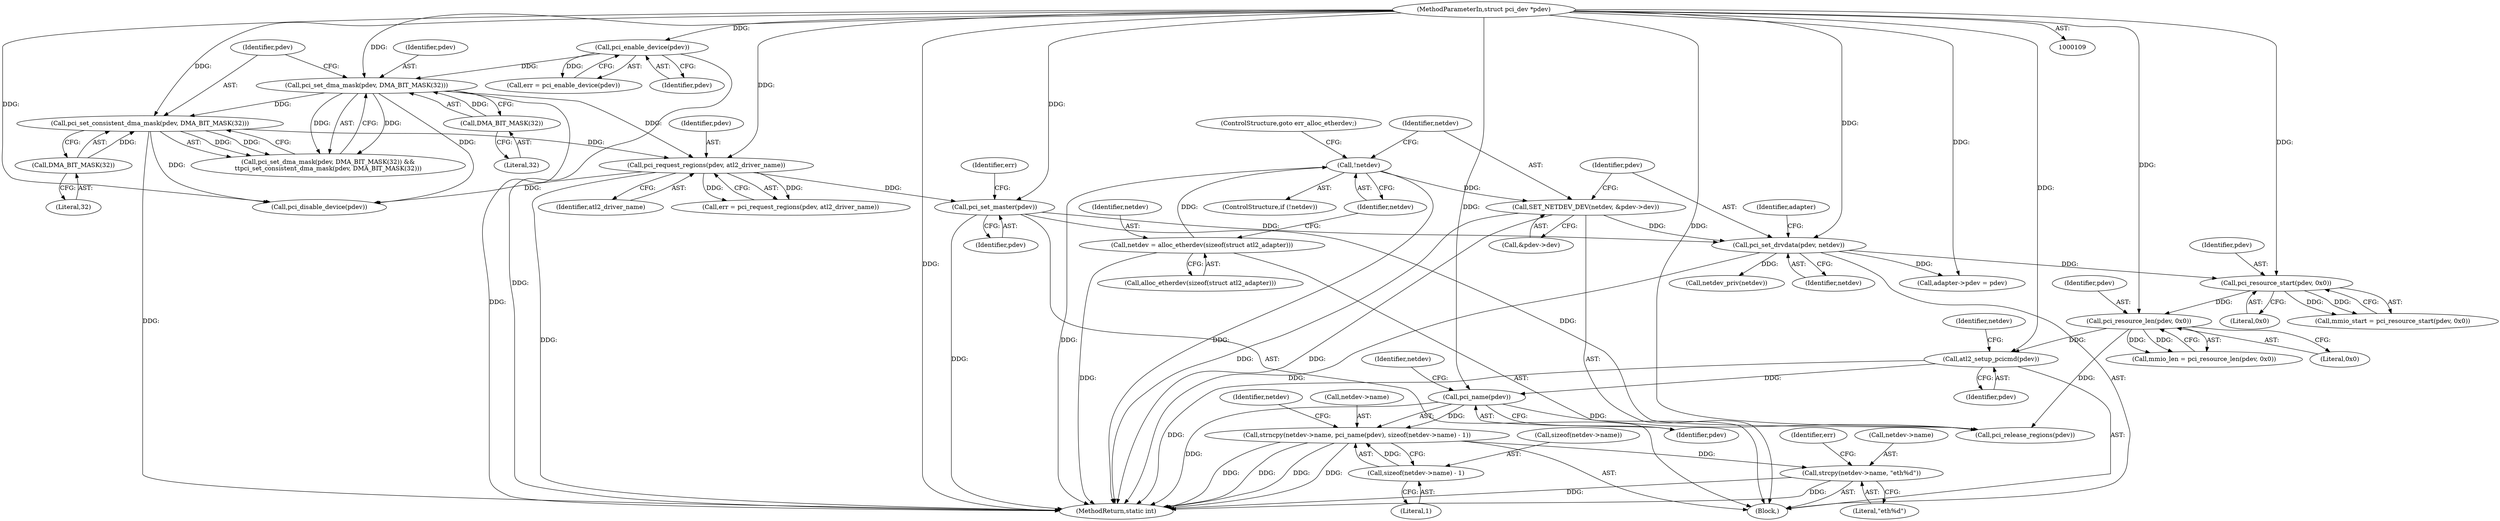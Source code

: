digraph "0_linux_f43bfaeddc79effbf3d0fcb53ca477cca66f3db8@API" {
"1000257" [label="(Call,strncpy(netdev->name, pci_name(pdev), sizeof(netdev->name) - 1))"];
"1000261" [label="(Call,pci_name(pdev))"];
"1000236" [label="(Call,atl2_setup_pcicmd(pdev))"];
"1000202" [label="(Call,pci_resource_len(pdev, 0x0))"];
"1000197" [label="(Call,pci_resource_start(pdev, 0x0))"];
"1000110" [label="(MethodParameterIn,struct pci_dev *pdev)"];
"1000171" [label="(Call,pci_set_drvdata(pdev, netdev))"];
"1000150" [label="(Call,pci_set_master(pdev))"];
"1000144" [label="(Call,pci_request_regions(pdev, atl2_driver_name))"];
"1000132" [label="(Call,pci_set_dma_mask(pdev, DMA_BIT_MASK(32)))"];
"1000124" [label="(Call,pci_enable_device(pdev))"];
"1000134" [label="(Call,DMA_BIT_MASK(32))"];
"1000136" [label="(Call,pci_set_consistent_dma_mask(pdev, DMA_BIT_MASK(32)))"];
"1000138" [label="(Call,DMA_BIT_MASK(32))"];
"1000165" [label="(Call,SET_NETDEV_DEV(netdev, &pdev->dev))"];
"1000162" [label="(Call,!netdev)"];
"1000156" [label="(Call,netdev = alloc_etherdev(sizeof(struct atl2_adapter)))"];
"1000263" [label="(Call,sizeof(netdev->name) - 1)"];
"1000392" [label="(Call,strcpy(netdev->name, \"eth%d\"))"];
"1000166" [label="(Identifier,netdev)"];
"1000240" [label="(Identifier,netdev)"];
"1000135" [label="(Literal,32)"];
"1000268" [label="(Literal,1)"];
"1000157" [label="(Identifier,netdev)"];
"1000263" [label="(Call,sizeof(netdev->name) - 1)"];
"1000198" [label="(Identifier,pdev)"];
"1000430" [label="(Call,pci_disable_device(pdev))"];
"1000138" [label="(Call,DMA_BIT_MASK(32))"];
"1000150" [label="(Call,pci_set_master(pdev))"];
"1000197" [label="(Call,pci_resource_start(pdev, 0x0))"];
"1000261" [label="(Call,pci_name(pdev))"];
"1000146" [label="(Identifier,atl2_driver_name)"];
"1000163" [label="(Identifier,netdev)"];
"1000156" [label="(Call,netdev = alloc_etherdev(sizeof(struct atl2_adapter)))"];
"1000158" [label="(Call,alloc_etherdev(sizeof(struct atl2_adapter)))"];
"1000393" [label="(Call,netdev->name)"];
"1000392" [label="(Call,strcpy(netdev->name, \"eth%d\"))"];
"1000161" [label="(ControlStructure,if (!netdev))"];
"1000175" [label="(Identifier,adapter)"];
"1000257" [label="(Call,strncpy(netdev->name, pci_name(pdev), sizeof(netdev->name) - 1))"];
"1000142" [label="(Call,err = pci_request_regions(pdev, atl2_driver_name))"];
"1000132" [label="(Call,pci_set_dma_mask(pdev, DMA_BIT_MASK(32)))"];
"1000162" [label="(Call,!netdev)"];
"1000122" [label="(Call,err = pci_enable_device(pdev))"];
"1000176" [label="(Call,netdev_priv(netdev))"];
"1000271" [label="(Identifier,netdev)"];
"1000199" [label="(Literal,0x0)"];
"1000266" [label="(Identifier,netdev)"];
"1000204" [label="(Literal,0x0)"];
"1000203" [label="(Identifier,pdev)"];
"1000136" [label="(Call,pci_set_consistent_dma_mask(pdev, DMA_BIT_MASK(32)))"];
"1000125" [label="(Identifier,pdev)"];
"1000236" [label="(Call,atl2_setup_pcicmd(pdev))"];
"1000165" [label="(Call,SET_NETDEV_DEV(netdev, &pdev->dev))"];
"1000200" [label="(Call,mmio_len = pci_resource_len(pdev, 0x0))"];
"1000264" [label="(Call,sizeof(netdev->name))"];
"1000167" [label="(Call,&pdev->dev)"];
"1000134" [label="(Call,DMA_BIT_MASK(32))"];
"1000262" [label="(Identifier,pdev)"];
"1000131" [label="(Call,pci_set_dma_mask(pdev, DMA_BIT_MASK(32)) &&\n\t\tpci_set_consistent_dma_mask(pdev, DMA_BIT_MASK(32)))"];
"1000396" [label="(Literal,\"eth%d\")"];
"1000398" [label="(Identifier,err)"];
"1000258" [label="(Call,netdev->name)"];
"1000133" [label="(Identifier,pdev)"];
"1000110" [label="(MethodParameterIn,struct pci_dev *pdev)"];
"1000426" [label="(Call,pci_release_regions(pdev))"];
"1000164" [label="(ControlStructure,goto err_alloc_etherdev;)"];
"1000195" [label="(Call,mmio_start = pci_resource_start(pdev, 0x0))"];
"1000172" [label="(Identifier,pdev)"];
"1000173" [label="(Identifier,netdev)"];
"1000112" [label="(Block,)"];
"1000153" [label="(Identifier,err)"];
"1000151" [label="(Identifier,pdev)"];
"1000145" [label="(Identifier,pdev)"];
"1000183" [label="(Call,adapter->pdev = pdev)"];
"1000139" [label="(Literal,32)"];
"1000434" [label="(MethodReturn,static int)"];
"1000237" [label="(Identifier,pdev)"];
"1000144" [label="(Call,pci_request_regions(pdev, atl2_driver_name))"];
"1000137" [label="(Identifier,pdev)"];
"1000171" [label="(Call,pci_set_drvdata(pdev, netdev))"];
"1000124" [label="(Call,pci_enable_device(pdev))"];
"1000202" [label="(Call,pci_resource_len(pdev, 0x0))"];
"1000257" -> "1000112"  [label="AST: "];
"1000257" -> "1000263"  [label="CFG: "];
"1000258" -> "1000257"  [label="AST: "];
"1000261" -> "1000257"  [label="AST: "];
"1000263" -> "1000257"  [label="AST: "];
"1000271" -> "1000257"  [label="CFG: "];
"1000257" -> "1000434"  [label="DDG: "];
"1000257" -> "1000434"  [label="DDG: "];
"1000257" -> "1000434"  [label="DDG: "];
"1000257" -> "1000434"  [label="DDG: "];
"1000261" -> "1000257"  [label="DDG: "];
"1000263" -> "1000257"  [label="DDG: "];
"1000257" -> "1000392"  [label="DDG: "];
"1000261" -> "1000262"  [label="CFG: "];
"1000262" -> "1000261"  [label="AST: "];
"1000266" -> "1000261"  [label="CFG: "];
"1000261" -> "1000434"  [label="DDG: "];
"1000236" -> "1000261"  [label="DDG: "];
"1000110" -> "1000261"  [label="DDG: "];
"1000261" -> "1000426"  [label="DDG: "];
"1000236" -> "1000112"  [label="AST: "];
"1000236" -> "1000237"  [label="CFG: "];
"1000237" -> "1000236"  [label="AST: "];
"1000240" -> "1000236"  [label="CFG: "];
"1000236" -> "1000434"  [label="DDG: "];
"1000202" -> "1000236"  [label="DDG: "];
"1000110" -> "1000236"  [label="DDG: "];
"1000202" -> "1000200"  [label="AST: "];
"1000202" -> "1000204"  [label="CFG: "];
"1000203" -> "1000202"  [label="AST: "];
"1000204" -> "1000202"  [label="AST: "];
"1000200" -> "1000202"  [label="CFG: "];
"1000202" -> "1000200"  [label="DDG: "];
"1000202" -> "1000200"  [label="DDG: "];
"1000197" -> "1000202"  [label="DDG: "];
"1000110" -> "1000202"  [label="DDG: "];
"1000202" -> "1000426"  [label="DDG: "];
"1000197" -> "1000195"  [label="AST: "];
"1000197" -> "1000199"  [label="CFG: "];
"1000198" -> "1000197"  [label="AST: "];
"1000199" -> "1000197"  [label="AST: "];
"1000195" -> "1000197"  [label="CFG: "];
"1000197" -> "1000195"  [label="DDG: "];
"1000197" -> "1000195"  [label="DDG: "];
"1000110" -> "1000197"  [label="DDG: "];
"1000171" -> "1000197"  [label="DDG: "];
"1000110" -> "1000109"  [label="AST: "];
"1000110" -> "1000434"  [label="DDG: "];
"1000110" -> "1000124"  [label="DDG: "];
"1000110" -> "1000132"  [label="DDG: "];
"1000110" -> "1000136"  [label="DDG: "];
"1000110" -> "1000144"  [label="DDG: "];
"1000110" -> "1000150"  [label="DDG: "];
"1000110" -> "1000171"  [label="DDG: "];
"1000110" -> "1000183"  [label="DDG: "];
"1000110" -> "1000426"  [label="DDG: "];
"1000110" -> "1000430"  [label="DDG: "];
"1000171" -> "1000112"  [label="AST: "];
"1000171" -> "1000173"  [label="CFG: "];
"1000172" -> "1000171"  [label="AST: "];
"1000173" -> "1000171"  [label="AST: "];
"1000175" -> "1000171"  [label="CFG: "];
"1000171" -> "1000434"  [label="DDG: "];
"1000150" -> "1000171"  [label="DDG: "];
"1000165" -> "1000171"  [label="DDG: "];
"1000171" -> "1000176"  [label="DDG: "];
"1000171" -> "1000183"  [label="DDG: "];
"1000150" -> "1000112"  [label="AST: "];
"1000150" -> "1000151"  [label="CFG: "];
"1000151" -> "1000150"  [label="AST: "];
"1000153" -> "1000150"  [label="CFG: "];
"1000150" -> "1000434"  [label="DDG: "];
"1000144" -> "1000150"  [label="DDG: "];
"1000150" -> "1000426"  [label="DDG: "];
"1000144" -> "1000142"  [label="AST: "];
"1000144" -> "1000146"  [label="CFG: "];
"1000145" -> "1000144"  [label="AST: "];
"1000146" -> "1000144"  [label="AST: "];
"1000142" -> "1000144"  [label="CFG: "];
"1000144" -> "1000434"  [label="DDG: "];
"1000144" -> "1000142"  [label="DDG: "];
"1000144" -> "1000142"  [label="DDG: "];
"1000132" -> "1000144"  [label="DDG: "];
"1000136" -> "1000144"  [label="DDG: "];
"1000144" -> "1000430"  [label="DDG: "];
"1000132" -> "1000131"  [label="AST: "];
"1000132" -> "1000134"  [label="CFG: "];
"1000133" -> "1000132"  [label="AST: "];
"1000134" -> "1000132"  [label="AST: "];
"1000137" -> "1000132"  [label="CFG: "];
"1000131" -> "1000132"  [label="CFG: "];
"1000132" -> "1000434"  [label="DDG: "];
"1000132" -> "1000131"  [label="DDG: "];
"1000132" -> "1000131"  [label="DDG: "];
"1000124" -> "1000132"  [label="DDG: "];
"1000134" -> "1000132"  [label="DDG: "];
"1000132" -> "1000136"  [label="DDG: "];
"1000132" -> "1000430"  [label="DDG: "];
"1000124" -> "1000122"  [label="AST: "];
"1000124" -> "1000125"  [label="CFG: "];
"1000125" -> "1000124"  [label="AST: "];
"1000122" -> "1000124"  [label="CFG: "];
"1000124" -> "1000434"  [label="DDG: "];
"1000124" -> "1000122"  [label="DDG: "];
"1000134" -> "1000135"  [label="CFG: "];
"1000135" -> "1000134"  [label="AST: "];
"1000136" -> "1000131"  [label="AST: "];
"1000136" -> "1000138"  [label="CFG: "];
"1000137" -> "1000136"  [label="AST: "];
"1000138" -> "1000136"  [label="AST: "];
"1000131" -> "1000136"  [label="CFG: "];
"1000136" -> "1000434"  [label="DDG: "];
"1000136" -> "1000131"  [label="DDG: "];
"1000136" -> "1000131"  [label="DDG: "];
"1000138" -> "1000136"  [label="DDG: "];
"1000136" -> "1000430"  [label="DDG: "];
"1000138" -> "1000139"  [label="CFG: "];
"1000139" -> "1000138"  [label="AST: "];
"1000165" -> "1000112"  [label="AST: "];
"1000165" -> "1000167"  [label="CFG: "];
"1000166" -> "1000165"  [label="AST: "];
"1000167" -> "1000165"  [label="AST: "];
"1000172" -> "1000165"  [label="CFG: "];
"1000165" -> "1000434"  [label="DDG: "];
"1000165" -> "1000434"  [label="DDG: "];
"1000162" -> "1000165"  [label="DDG: "];
"1000162" -> "1000161"  [label="AST: "];
"1000162" -> "1000163"  [label="CFG: "];
"1000163" -> "1000162"  [label="AST: "];
"1000164" -> "1000162"  [label="CFG: "];
"1000166" -> "1000162"  [label="CFG: "];
"1000162" -> "1000434"  [label="DDG: "];
"1000162" -> "1000434"  [label="DDG: "];
"1000156" -> "1000162"  [label="DDG: "];
"1000156" -> "1000112"  [label="AST: "];
"1000156" -> "1000158"  [label="CFG: "];
"1000157" -> "1000156"  [label="AST: "];
"1000158" -> "1000156"  [label="AST: "];
"1000163" -> "1000156"  [label="CFG: "];
"1000156" -> "1000434"  [label="DDG: "];
"1000263" -> "1000268"  [label="CFG: "];
"1000264" -> "1000263"  [label="AST: "];
"1000268" -> "1000263"  [label="AST: "];
"1000392" -> "1000112"  [label="AST: "];
"1000392" -> "1000396"  [label="CFG: "];
"1000393" -> "1000392"  [label="AST: "];
"1000396" -> "1000392"  [label="AST: "];
"1000398" -> "1000392"  [label="CFG: "];
"1000392" -> "1000434"  [label="DDG: "];
"1000392" -> "1000434"  [label="DDG: "];
}
